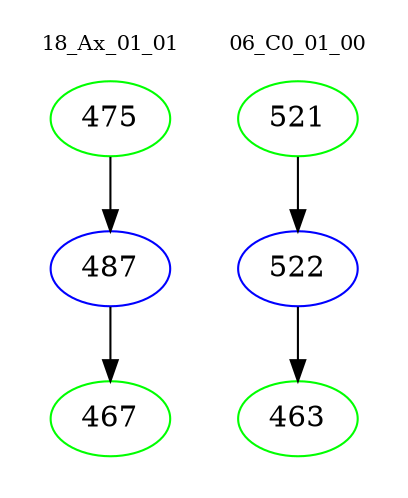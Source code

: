 digraph{
subgraph cluster_0 {
color = white
label = "18_Ax_01_01";
fontsize=10;
T0_475 [label="475", color="green"]
T0_475 -> T0_487 [color="black"]
T0_487 [label="487", color="blue"]
T0_487 -> T0_467 [color="black"]
T0_467 [label="467", color="green"]
}
subgraph cluster_1 {
color = white
label = "06_C0_01_00";
fontsize=10;
T1_521 [label="521", color="green"]
T1_521 -> T1_522 [color="black"]
T1_522 [label="522", color="blue"]
T1_522 -> T1_463 [color="black"]
T1_463 [label="463", color="green"]
}
}
